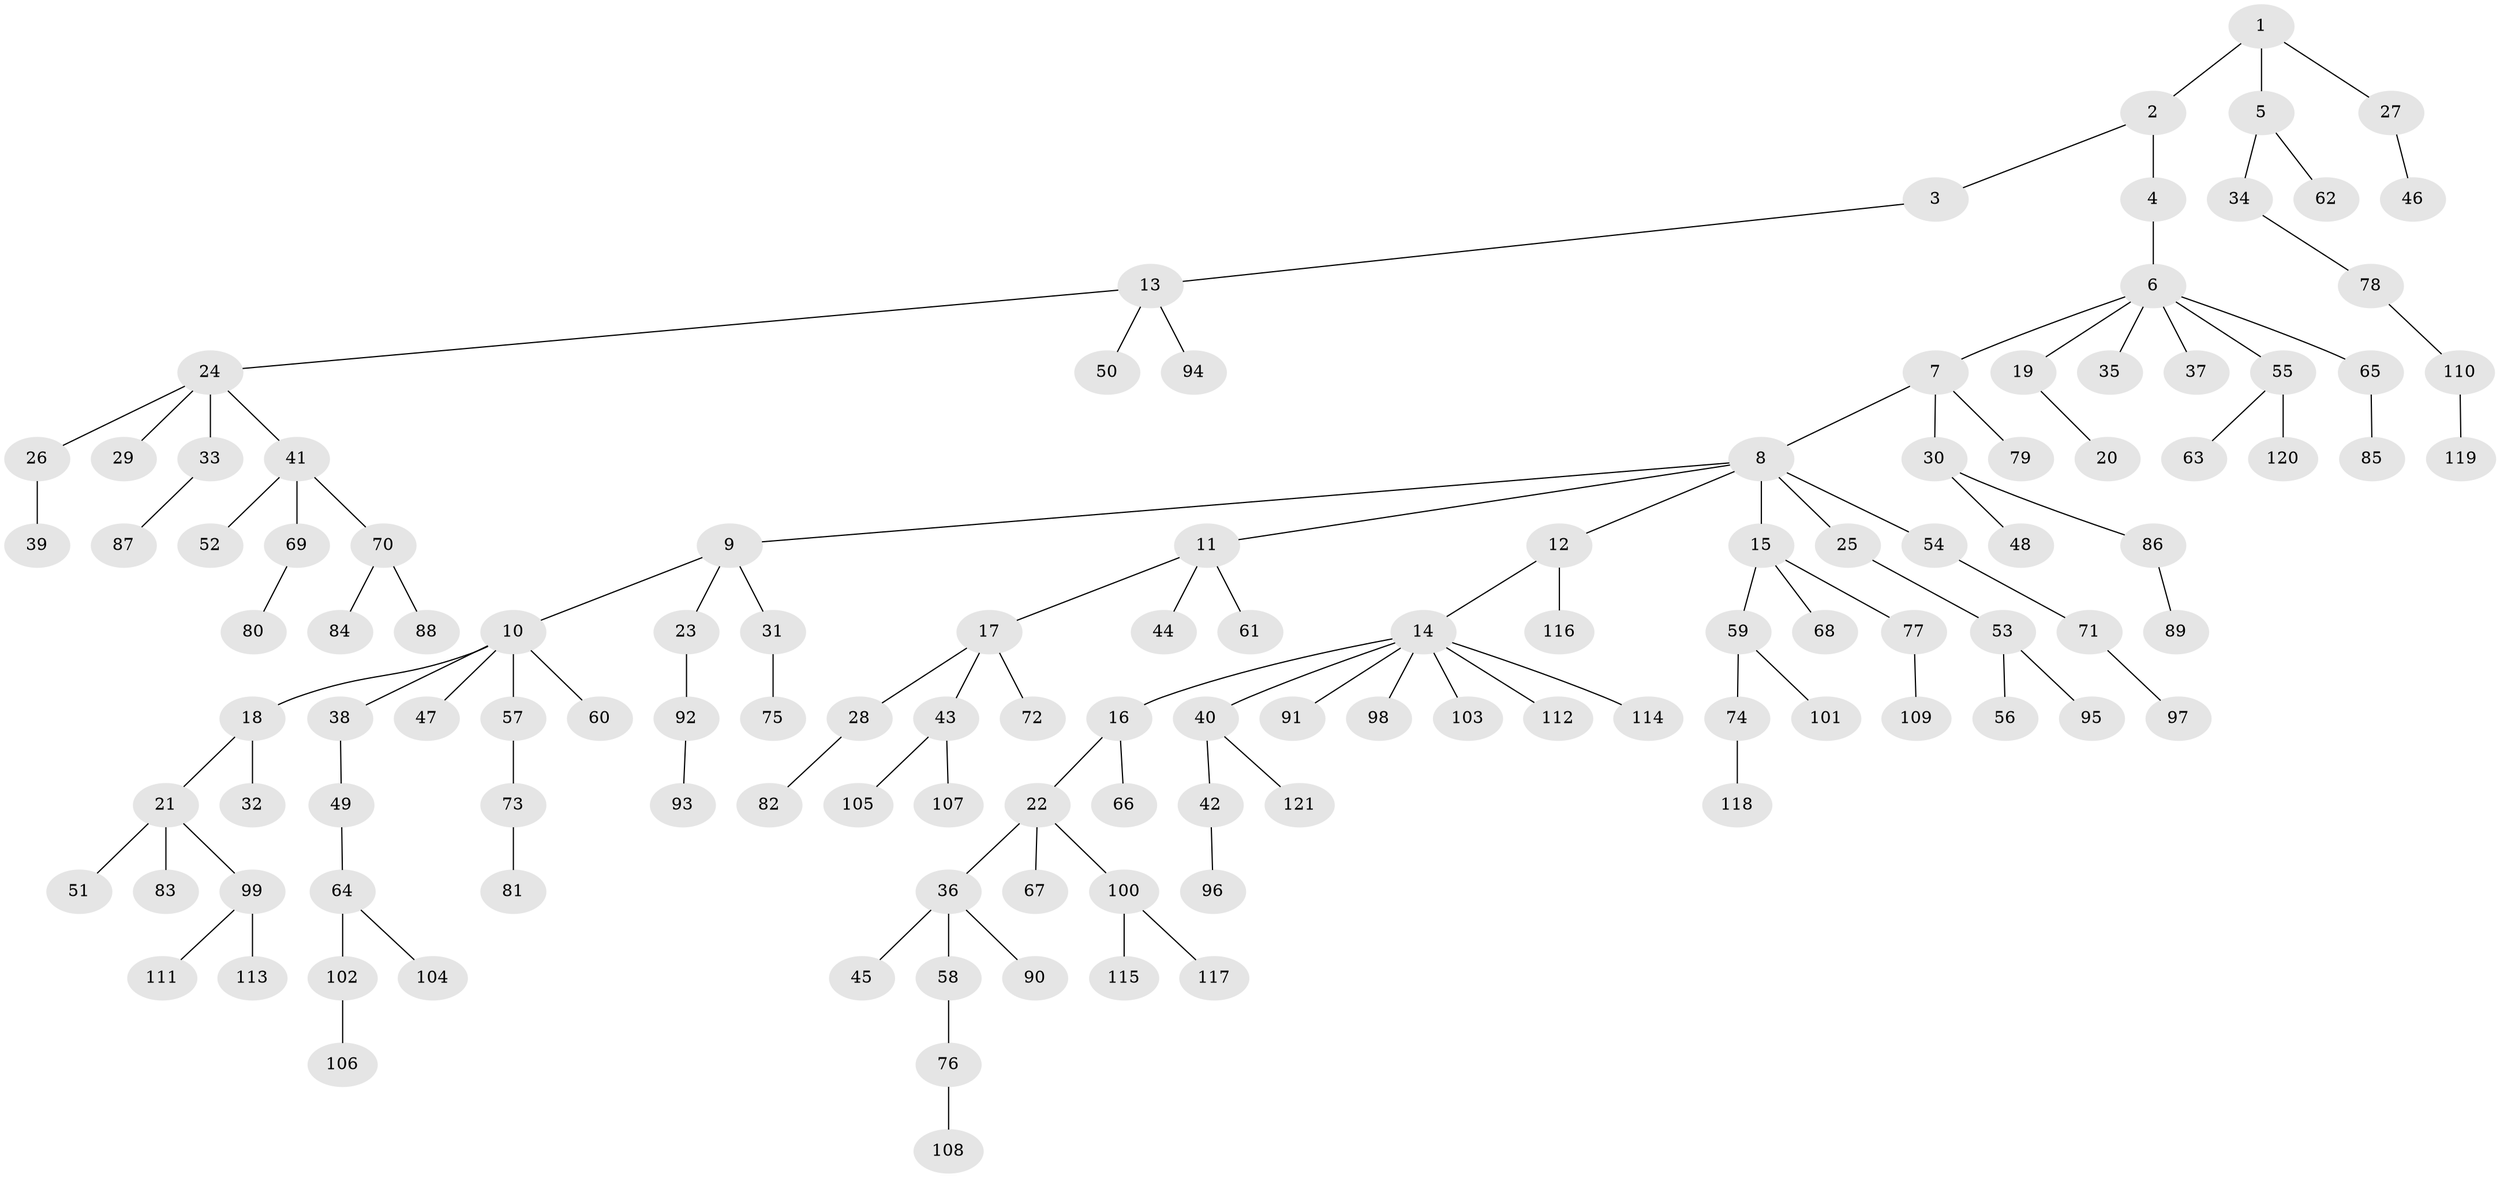 // Generated by graph-tools (version 1.1) at 2025/50/03/09/25 03:50:18]
// undirected, 121 vertices, 120 edges
graph export_dot {
graph [start="1"]
  node [color=gray90,style=filled];
  1;
  2;
  3;
  4;
  5;
  6;
  7;
  8;
  9;
  10;
  11;
  12;
  13;
  14;
  15;
  16;
  17;
  18;
  19;
  20;
  21;
  22;
  23;
  24;
  25;
  26;
  27;
  28;
  29;
  30;
  31;
  32;
  33;
  34;
  35;
  36;
  37;
  38;
  39;
  40;
  41;
  42;
  43;
  44;
  45;
  46;
  47;
  48;
  49;
  50;
  51;
  52;
  53;
  54;
  55;
  56;
  57;
  58;
  59;
  60;
  61;
  62;
  63;
  64;
  65;
  66;
  67;
  68;
  69;
  70;
  71;
  72;
  73;
  74;
  75;
  76;
  77;
  78;
  79;
  80;
  81;
  82;
  83;
  84;
  85;
  86;
  87;
  88;
  89;
  90;
  91;
  92;
  93;
  94;
  95;
  96;
  97;
  98;
  99;
  100;
  101;
  102;
  103;
  104;
  105;
  106;
  107;
  108;
  109;
  110;
  111;
  112;
  113;
  114;
  115;
  116;
  117;
  118;
  119;
  120;
  121;
  1 -- 2;
  1 -- 5;
  1 -- 27;
  2 -- 3;
  2 -- 4;
  3 -- 13;
  4 -- 6;
  5 -- 34;
  5 -- 62;
  6 -- 7;
  6 -- 19;
  6 -- 35;
  6 -- 37;
  6 -- 55;
  6 -- 65;
  7 -- 8;
  7 -- 30;
  7 -- 79;
  8 -- 9;
  8 -- 11;
  8 -- 12;
  8 -- 15;
  8 -- 25;
  8 -- 54;
  9 -- 10;
  9 -- 23;
  9 -- 31;
  10 -- 18;
  10 -- 38;
  10 -- 47;
  10 -- 57;
  10 -- 60;
  11 -- 17;
  11 -- 44;
  11 -- 61;
  12 -- 14;
  12 -- 116;
  13 -- 24;
  13 -- 50;
  13 -- 94;
  14 -- 16;
  14 -- 40;
  14 -- 91;
  14 -- 98;
  14 -- 103;
  14 -- 112;
  14 -- 114;
  15 -- 59;
  15 -- 68;
  15 -- 77;
  16 -- 22;
  16 -- 66;
  17 -- 28;
  17 -- 43;
  17 -- 72;
  18 -- 21;
  18 -- 32;
  19 -- 20;
  21 -- 51;
  21 -- 83;
  21 -- 99;
  22 -- 36;
  22 -- 67;
  22 -- 100;
  23 -- 92;
  24 -- 26;
  24 -- 29;
  24 -- 33;
  24 -- 41;
  25 -- 53;
  26 -- 39;
  27 -- 46;
  28 -- 82;
  30 -- 48;
  30 -- 86;
  31 -- 75;
  33 -- 87;
  34 -- 78;
  36 -- 45;
  36 -- 58;
  36 -- 90;
  38 -- 49;
  40 -- 42;
  40 -- 121;
  41 -- 52;
  41 -- 69;
  41 -- 70;
  42 -- 96;
  43 -- 105;
  43 -- 107;
  49 -- 64;
  53 -- 56;
  53 -- 95;
  54 -- 71;
  55 -- 63;
  55 -- 120;
  57 -- 73;
  58 -- 76;
  59 -- 74;
  59 -- 101;
  64 -- 102;
  64 -- 104;
  65 -- 85;
  69 -- 80;
  70 -- 84;
  70 -- 88;
  71 -- 97;
  73 -- 81;
  74 -- 118;
  76 -- 108;
  77 -- 109;
  78 -- 110;
  86 -- 89;
  92 -- 93;
  99 -- 111;
  99 -- 113;
  100 -- 115;
  100 -- 117;
  102 -- 106;
  110 -- 119;
}
